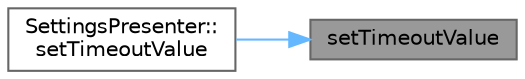 digraph "setTimeoutValue"
{
 // LATEX_PDF_SIZE
  bgcolor="transparent";
  edge [fontname=Helvetica,fontsize=10,labelfontname=Helvetica,labelfontsize=10];
  node [fontname=Helvetica,fontsize=10,shape=box,height=0.2,width=0.4];
  rankdir="RL";
  Node1 [id="Node000001",label="setTimeoutValue",height=0.2,width=0.4,color="gray40", fillcolor="grey60", style="filled", fontcolor="black",tooltip="Sets the timeout value for the settings view."];
  Node1 -> Node2 [id="edge1_Node000001_Node000002",dir="back",color="steelblue1",style="solid",tooltip=" "];
  Node2 [id="Node000002",label="SettingsPresenter::\lsetTimeoutValue",height=0.2,width=0.4,color="grey40", fillcolor="white", style="filled",URL="$class_settings_presenter.html#affb58a0de279aa4abde467f1761db6ca",tooltip=" "];
}
